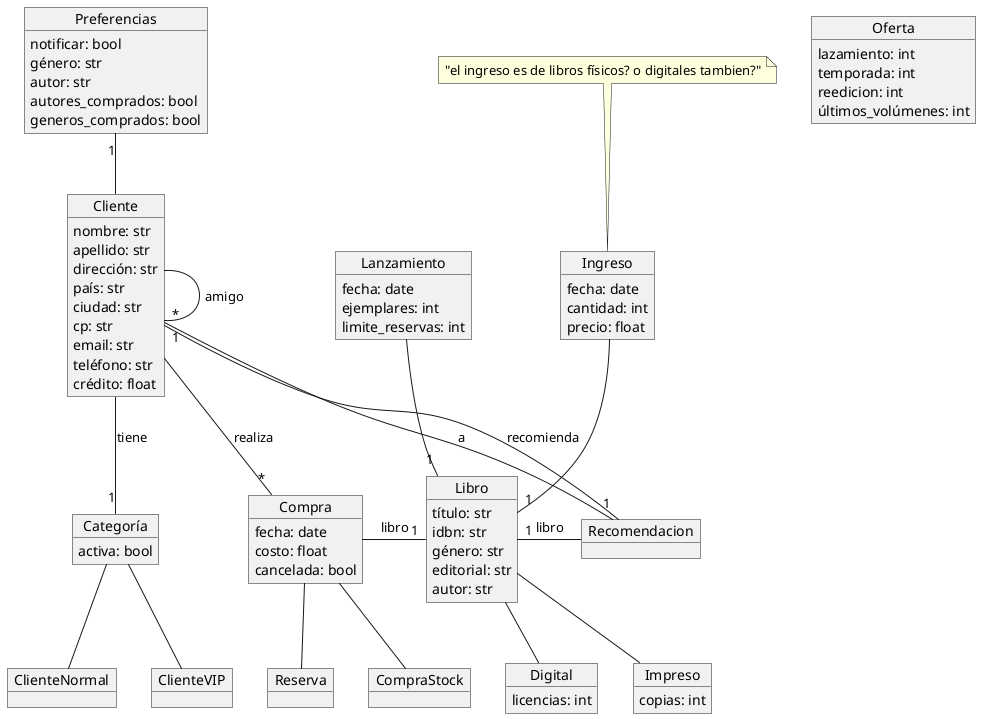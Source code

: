 @startuml

object Oferta {
    lazamiento: int
    temporada: int
    reedicion: int
    últimos_volúmenes: int
}


together {
    'object Persona
    object Cliente {
        nombre: str
        apellido: str
        dirección: str
        país: str
        ciudad: str
        cp: str
        email: str
        teléfono: str
        crédito: float
    }

    object Categoría {
        activa: bool
    }
    object ClienteNormal
    object ClienteVIP
}

object Preferencias {
    notificar: bool
    género: str
    autor: str
    autores_comprados: bool
    generos_comprados: bool
}

together {
    object Libro {
        título: str
        idbn: str
        género: str
        editorial: str
        autor: str
    }
    object Digital {
        licencias: int
    }
    object Impreso {
        copias: int
    }
}


object Lanzamiento {
    fecha: date
    ejemplares: int
    limite_reservas: int
}

object Compra {
    fecha: date
    costo: float
    cancelada: bool
}
object CompraStock {
}
object Reserva {
}


object Ingreso {
    fecha: date
    cantidad: int
    precio: float
}
note top of Ingreso: "el ingreso es de libros físicos? o digitales tambien?"


object Recomendacion

/'
object Inventario
object StockDigital {
    licencias: int
}
object StockFisico {
    copias: int
}

Inventario -u- StockDigital
StockDigital -u- "1" Digital : en_stock
Inventario -u- StockFisico
StockFisico -u- "1" Impreso : en_stock
'/

Compra - "1" Libro : libro
Compra -d- CompraStock
Compra -d- Reserva


'Libro -- "*" Persona : autores
'Persona -d- Cliente

Cliente -d- "1" Categoría : tiene
Categoría -d- ClienteNormal
Categoría -d- ClienteVIP

Cliente --- "*" Compra : realiza
Cliente -u- "1" Preferencias
Cliente - "*" Cliente : amigo
Cliente -- "1" Recomendacion : recomienda
Recomendacion -- "1" Cliente : a
Recomendacion -l- "1" Libro : libro


Libro -d- Digital
Libro -d- Impreso



Ingreso -d- "1" Libro
Lanzamiento -d- "1" Libro

@enduml
